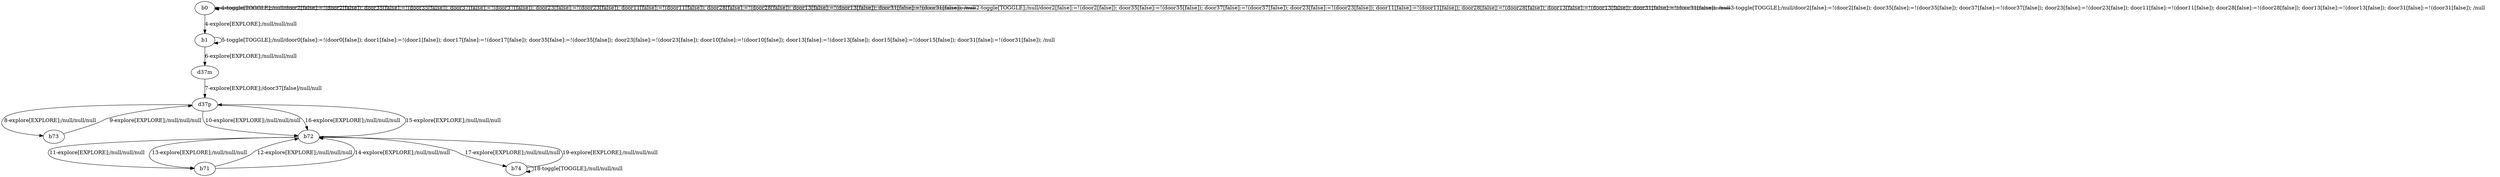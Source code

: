# Total number of goals covered by this test: 5
# b74 --> b74
# b73 --> d37p
# d37p --> b73
# b74 --> b72
# b72 --> d37p

digraph g {
"b0" -> "b0" [label = "1-toggle[TOGGLE];/null/door2[false]:=!(door2[false]); door35[false]:=!(door35[false]); door37[false]:=!(door37[false]); door23[false]:=!(door23[false]); door11[false]:=!(door11[false]); door28[false]:=!(door28[false]); door13[false]:=!(door13[false]); door31[false]:=!(door31[false]); /null"];
"b0" -> "b0" [label = "2-toggle[TOGGLE];/null/door2[false]:=!(door2[false]); door35[false]:=!(door35[false]); door37[false]:=!(door37[false]); door23[false]:=!(door23[false]); door11[false]:=!(door11[false]); door28[false]:=!(door28[false]); door13[false]:=!(door13[false]); door31[false]:=!(door31[false]); /null"];
"b0" -> "b0" [label = "3-toggle[TOGGLE];/null/door2[false]:=!(door2[false]); door35[false]:=!(door35[false]); door37[false]:=!(door37[false]); door23[false]:=!(door23[false]); door11[false]:=!(door11[false]); door28[false]:=!(door28[false]); door13[false]:=!(door13[false]); door31[false]:=!(door31[false]); /null"];
"b0" -> "b1" [label = "4-explore[EXPLORE];/null/null/null"];
"b1" -> "b1" [label = "5-toggle[TOGGLE];/null/door0[false]:=!(door0[false]); door1[false]:=!(door1[false]); door17[false]:=!(door17[false]); door35[false]:=!(door35[false]); door23[false]:=!(door23[false]); door10[false]:=!(door10[false]); door13[false]:=!(door13[false]); door15[false]:=!(door15[false]); door31[false]:=!(door31[false]); /null"];
"b1" -> "d37m" [label = "6-explore[EXPLORE];/null/null/null"];
"d37m" -> "d37p" [label = "7-explore[EXPLORE];/door37[false]/null/null"];
"d37p" -> "b73" [label = "8-explore[EXPLORE];/null/null/null"];
"b73" -> "d37p" [label = "9-explore[EXPLORE];/null/null/null"];
"d37p" -> "b72" [label = "10-explore[EXPLORE];/null/null/null"];
"b72" -> "b71" [label = "11-explore[EXPLORE];/null/null/null"];
"b71" -> "b72" [label = "12-explore[EXPLORE];/null/null/null"];
"b72" -> "b71" [label = "13-explore[EXPLORE];/null/null/null"];
"b71" -> "b72" [label = "14-explore[EXPLORE];/null/null/null"];
"b72" -> "d37p" [label = "15-explore[EXPLORE];/null/null/null"];
"d37p" -> "b72" [label = "16-explore[EXPLORE];/null/null/null"];
"b72" -> "b74" [label = "17-explore[EXPLORE];/null/null/null"];
"b74" -> "b74" [label = "18-toggle[TOGGLE];/null/null/null"];
"b74" -> "b72" [label = "19-explore[EXPLORE];/null/null/null"];
}